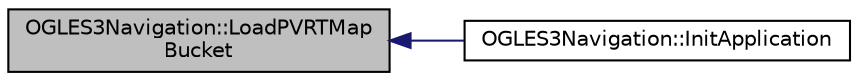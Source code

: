 digraph "OGLES3Navigation::LoadPVRTMapBucket"
{
  edge [fontname="Helvetica",fontsize="10",labelfontname="Helvetica",labelfontsize="10"];
  node [fontname="Helvetica",fontsize="10",shape=record];
  rankdir="LR";
  Node1 [label="OGLES3Navigation::LoadPVRTMap\lBucket",height=0.2,width=0.4,color="black", fillcolor="grey75", style="filled", fontcolor="black"];
  Node1 -> Node2 [dir="back",color="midnightblue",fontsize="10",style="solid"];
  Node2 [label="OGLES3Navigation::InitApplication",height=0.2,width=0.4,color="black", fillcolor="white", style="filled",URL="$class_o_g_l_e_s3_navigation.html#a7207a07b119004ef40e4ad74bf2bb579"];
}
